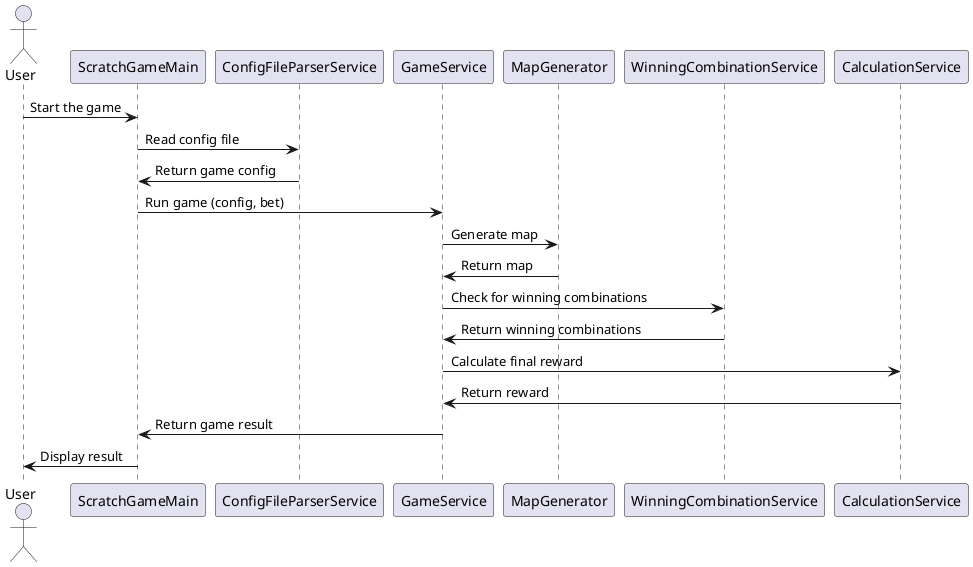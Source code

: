 @startuml
actor User as u
participant "ScratchGameMain" as Main
participant "ConfigFileParserService" as Parser
participant "GameService" as Game
participant "MapGenerator" as MapGen
participant "WinningCombinationService" as WinComb
participant "CalculationService" as Calc

u -> Main: Start the game
Main -> Parser: Read config file
Parser -> Main: Return game config
Main -> Game: Run game (config, bet)
Game -> MapGen: Generate map
MapGen -> Game: Return map
Game -> WinComb: Check for winning combinations
WinComb -> Game: Return winning combinations
Game -> Calc: Calculate final reward
Calc -> Game: Return reward
Game -> Main: Return game result
Main -> u: Display result

@enduml